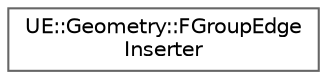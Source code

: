 digraph "Graphical Class Hierarchy"
{
 // INTERACTIVE_SVG=YES
 // LATEX_PDF_SIZE
  bgcolor="transparent";
  edge [fontname=Helvetica,fontsize=10,labelfontname=Helvetica,labelfontsize=10];
  node [fontname=Helvetica,fontsize=10,shape=box,height=0.2,width=0.4];
  rankdir="LR";
  Node0 [id="Node000000",label="UE::Geometry::FGroupEdge\lInserter",height=0.2,width=0.4,color="grey40", fillcolor="white", style="filled",URL="$d6/d55/classUE_1_1Geometry_1_1FGroupEdgeInserter.html",tooltip="Used to insert group edges and group edge loops."];
}
